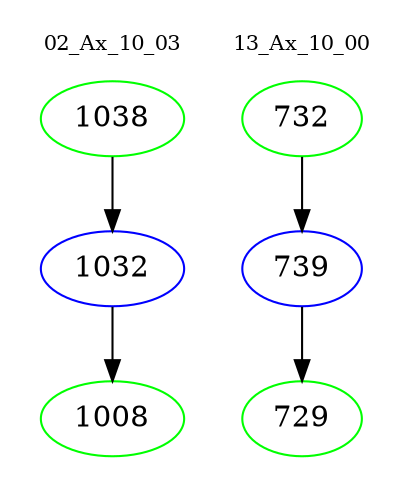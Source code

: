 digraph{
subgraph cluster_0 {
color = white
label = "02_Ax_10_03";
fontsize=10;
T0_1038 [label="1038", color="green"]
T0_1038 -> T0_1032 [color="black"]
T0_1032 [label="1032", color="blue"]
T0_1032 -> T0_1008 [color="black"]
T0_1008 [label="1008", color="green"]
}
subgraph cluster_1 {
color = white
label = "13_Ax_10_00";
fontsize=10;
T1_732 [label="732", color="green"]
T1_732 -> T1_739 [color="black"]
T1_739 [label="739", color="blue"]
T1_739 -> T1_729 [color="black"]
T1_729 [label="729", color="green"]
}
}
